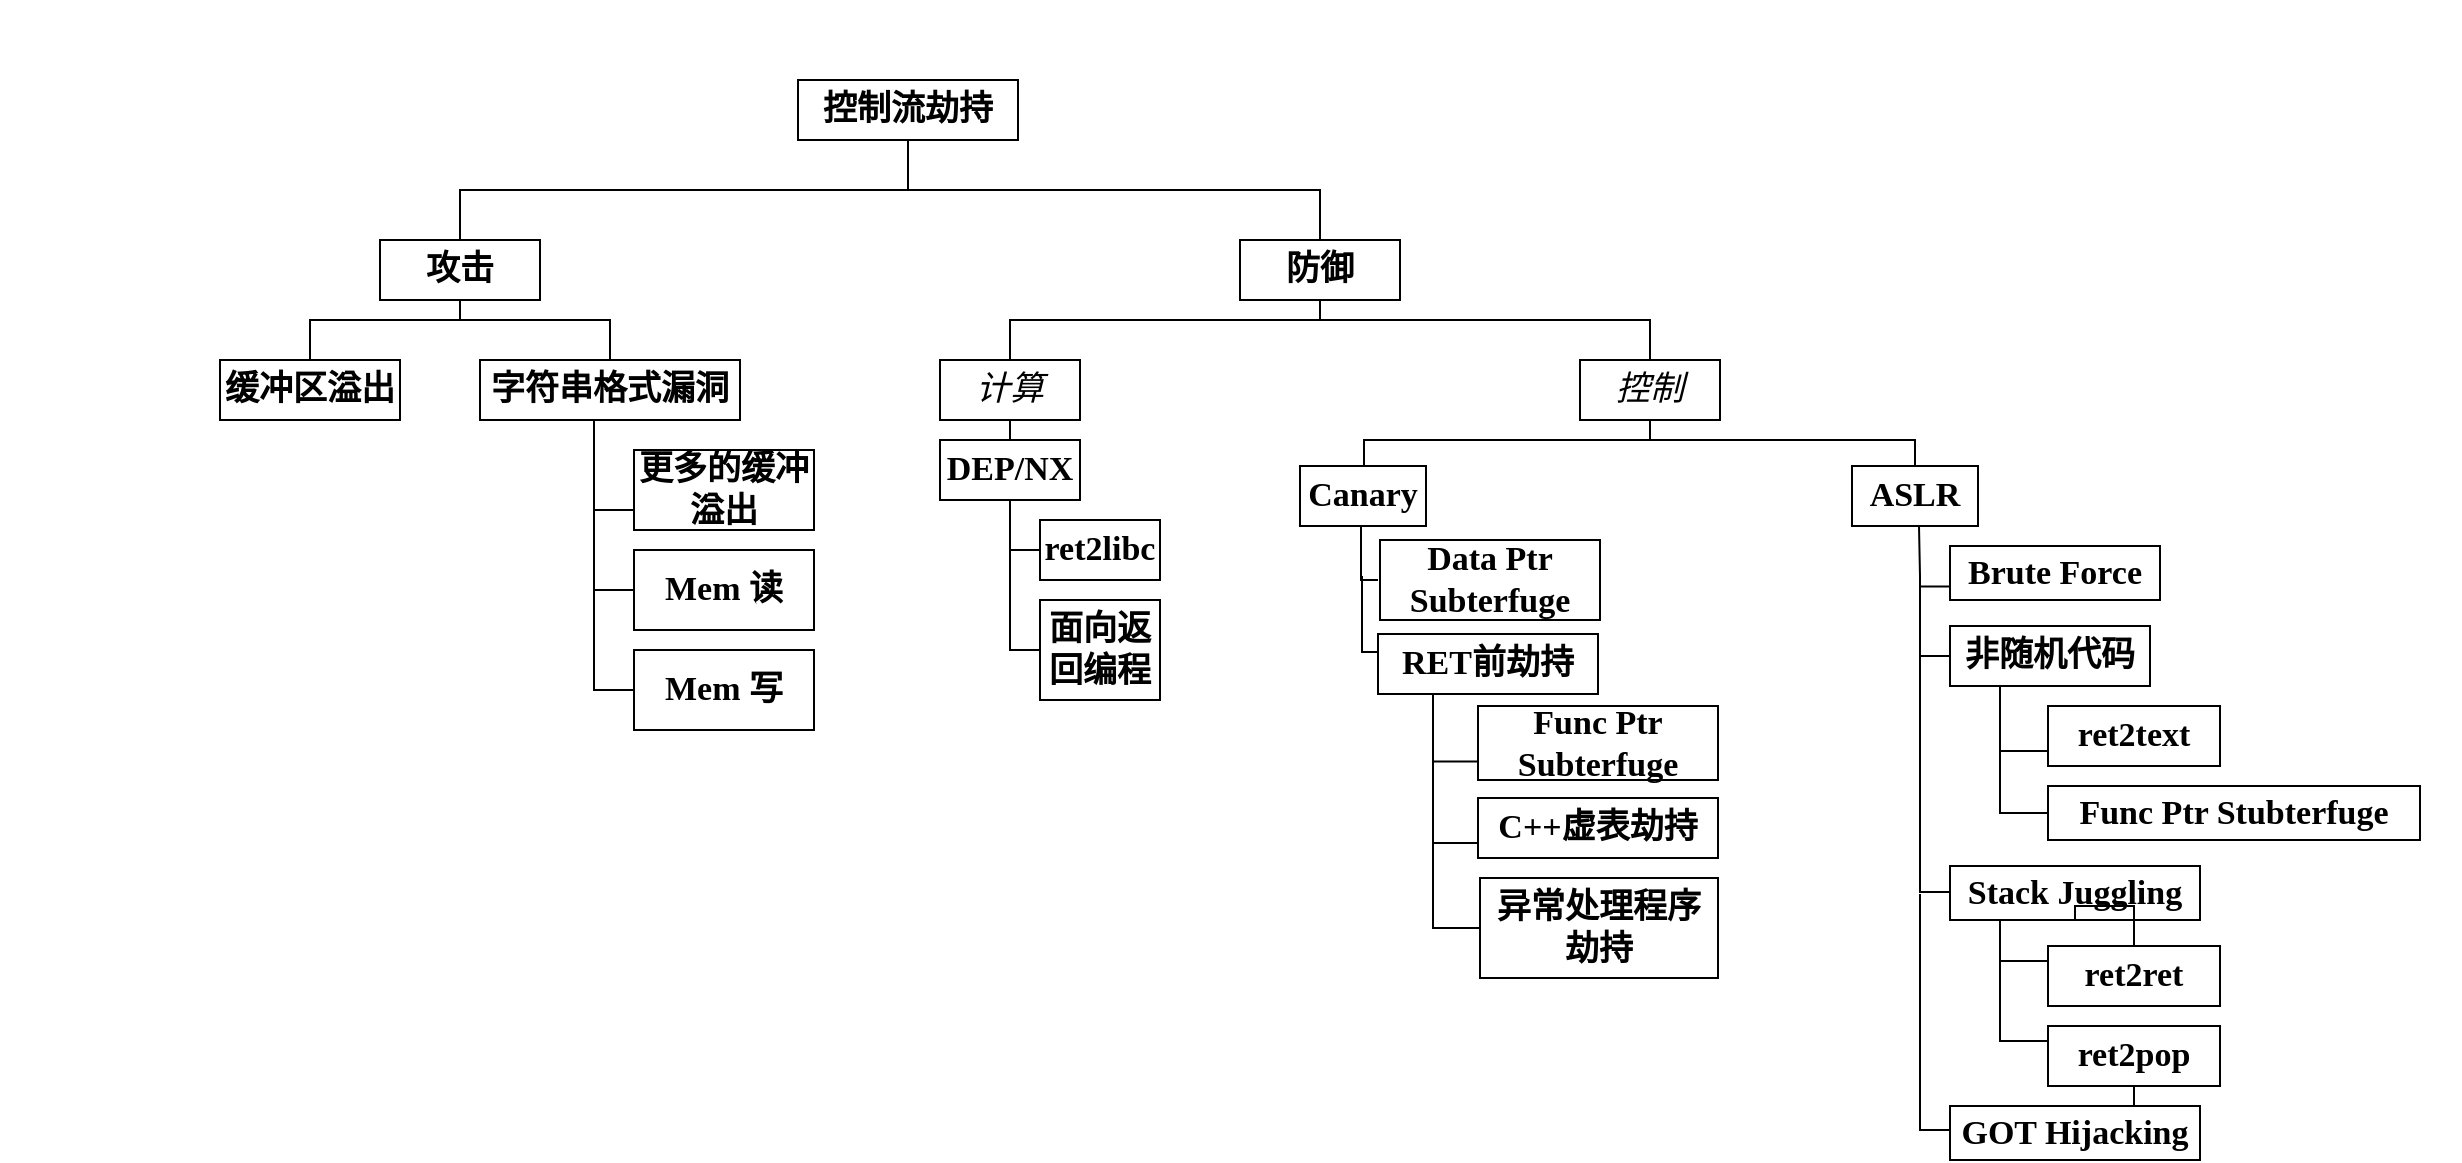<mxfile version="20.8.1" type="github">
  <diagram id="CP2UBLqQbOKlllwKMOti" name="第 1 页">
    <mxGraphModel dx="2048" dy="775" grid="1" gridSize="10" guides="1" tooltips="1" connect="1" arrows="1" fold="1" page="1" pageScale="1" pageWidth="827" pageHeight="1169" math="0" shadow="0">
      <root>
        <mxCell id="0" />
        <mxCell id="1" parent="0" />
        <mxCell id="eXd2QLBXafdUYo9oBJti-40" style="edgeStyle=orthogonalEdgeStyle;rounded=0;orthogonalLoop=1;jettySize=auto;html=1;exitX=0.5;exitY=1;exitDx=0;exitDy=0;entryX=0.5;entryY=0;entryDx=0;entryDy=0;fontFamily=Times New Roman;fontSize=17;strokeColor=default;endArrow=none;endFill=0;" edge="1" parent="1" source="eXd2QLBXafdUYo9oBJti-1" target="eXd2QLBXafdUYo9oBJti-2">
          <mxGeometry relative="1" as="geometry" />
        </mxCell>
        <mxCell id="eXd2QLBXafdUYo9oBJti-44" style="edgeStyle=orthogonalEdgeStyle;rounded=0;orthogonalLoop=1;jettySize=auto;html=1;exitX=0.5;exitY=1;exitDx=0;exitDy=0;strokeColor=default;fontFamily=Times New Roman;fontSize=17;endArrow=none;endFill=0;" edge="1" parent="1" source="eXd2QLBXafdUYo9oBJti-1" target="eXd2QLBXafdUYo9oBJti-3">
          <mxGeometry relative="1" as="geometry" />
        </mxCell>
        <mxCell id="eXd2QLBXafdUYo9oBJti-1" value="&lt;p&gt;&lt;font face=&quot;Times New Roman&quot; style=&quot;font-size: 17px;&quot;&gt;&lt;b&gt;控制流劫持&lt;/b&gt;&lt;/font&gt;&lt;/p&gt;" style="rounded=0;whiteSpace=wrap;html=1;" vertex="1" parent="1">
          <mxGeometry x="359" y="90" width="110" height="30" as="geometry" />
        </mxCell>
        <mxCell id="eXd2QLBXafdUYo9oBJti-52" style="edgeStyle=orthogonalEdgeStyle;rounded=0;orthogonalLoop=1;jettySize=auto;html=1;exitX=0.5;exitY=1;exitDx=0;exitDy=0;entryX=0.5;entryY=0;entryDx=0;entryDy=0;strokeColor=default;fontFamily=Times New Roman;fontSize=17;endArrow=none;endFill=0;" edge="1" parent="1" source="eXd2QLBXafdUYo9oBJti-2" target="eXd2QLBXafdUYo9oBJti-5">
          <mxGeometry relative="1" as="geometry">
            <Array as="points">
              <mxPoint x="190" y="210" />
              <mxPoint x="115" y="210" />
            </Array>
          </mxGeometry>
        </mxCell>
        <mxCell id="eXd2QLBXafdUYo9oBJti-53" style="edgeStyle=orthogonalEdgeStyle;rounded=0;orthogonalLoop=1;jettySize=auto;html=1;exitX=0.5;exitY=1;exitDx=0;exitDy=0;entryX=0.5;entryY=0;entryDx=0;entryDy=0;strokeColor=default;fontFamily=Times New Roman;fontSize=17;endArrow=none;endFill=0;" edge="1" parent="1" source="eXd2QLBXafdUYo9oBJti-2" target="eXd2QLBXafdUYo9oBJti-6">
          <mxGeometry relative="1" as="geometry">
            <Array as="points">
              <mxPoint x="190" y="210" />
              <mxPoint x="265" y="210" />
            </Array>
          </mxGeometry>
        </mxCell>
        <mxCell id="eXd2QLBXafdUYo9oBJti-2" value="&lt;b&gt;攻击&lt;/b&gt;" style="rounded=0;whiteSpace=wrap;html=1;fontFamily=Times New Roman;fontSize=17;" vertex="1" parent="1">
          <mxGeometry x="150" y="170" width="80" height="30" as="geometry" />
        </mxCell>
        <mxCell id="eXd2QLBXafdUYo9oBJti-45" style="edgeStyle=orthogonalEdgeStyle;rounded=0;orthogonalLoop=1;jettySize=auto;html=1;exitX=0.5;exitY=1;exitDx=0;exitDy=0;strokeColor=default;fontFamily=Times New Roman;fontSize=17;endArrow=none;endFill=0;" edge="1" parent="1" source="eXd2QLBXafdUYo9oBJti-3" target="eXd2QLBXafdUYo9oBJti-11">
          <mxGeometry relative="1" as="geometry">
            <Array as="points">
              <mxPoint x="620" y="210" />
              <mxPoint x="465" y="210" />
            </Array>
          </mxGeometry>
        </mxCell>
        <mxCell id="eXd2QLBXafdUYo9oBJti-46" style="edgeStyle=orthogonalEdgeStyle;rounded=0;orthogonalLoop=1;jettySize=auto;html=1;exitX=0.5;exitY=1;exitDx=0;exitDy=0;entryX=0.5;entryY=0;entryDx=0;entryDy=0;strokeColor=default;fontFamily=Times New Roman;fontSize=17;endArrow=none;endFill=0;" edge="1" parent="1" source="eXd2QLBXafdUYo9oBJti-3" target="eXd2QLBXafdUYo9oBJti-12">
          <mxGeometry relative="1" as="geometry">
            <Array as="points">
              <mxPoint x="620" y="210" />
              <mxPoint x="785" y="210" />
            </Array>
          </mxGeometry>
        </mxCell>
        <mxCell id="eXd2QLBXafdUYo9oBJti-3" value="&lt;b&gt;防御&lt;/b&gt;" style="rounded=0;whiteSpace=wrap;html=1;fontFamily=Times New Roman;fontSize=17;" vertex="1" parent="1">
          <mxGeometry x="580" y="170" width="80" height="30" as="geometry" />
        </mxCell>
        <mxCell id="eXd2QLBXafdUYo9oBJti-5" value="&lt;b&gt;缓冲区溢出&lt;/b&gt;" style="rounded=0;whiteSpace=wrap;html=1;fontFamily=Times New Roman;fontSize=17;" vertex="1" parent="1">
          <mxGeometry x="70" y="230" width="90" height="30" as="geometry" />
        </mxCell>
        <mxCell id="eXd2QLBXafdUYo9oBJti-94" style="edgeStyle=orthogonalEdgeStyle;rounded=0;orthogonalLoop=1;jettySize=auto;html=1;exitX=0.5;exitY=1;exitDx=0;exitDy=0;entryX=0;entryY=0.75;entryDx=0;entryDy=0;strokeColor=default;fontFamily=Times New Roman;fontSize=17;endArrow=none;endFill=0;" edge="1" parent="1" source="eXd2QLBXafdUYo9oBJti-6" target="eXd2QLBXafdUYo9oBJti-8">
          <mxGeometry relative="1" as="geometry">
            <Array as="points">
              <mxPoint x="257" y="260" />
              <mxPoint x="257" y="305" />
            </Array>
          </mxGeometry>
        </mxCell>
        <mxCell id="eXd2QLBXafdUYo9oBJti-95" style="edgeStyle=orthogonalEdgeStyle;rounded=0;orthogonalLoop=1;jettySize=auto;html=1;exitX=0.5;exitY=1;exitDx=0;exitDy=0;entryX=0;entryY=0.5;entryDx=0;entryDy=0;strokeColor=default;fontFamily=Times New Roman;fontSize=17;endArrow=none;endFill=0;" edge="1" parent="1" source="eXd2QLBXafdUYo9oBJti-6" target="eXd2QLBXafdUYo9oBJti-9">
          <mxGeometry relative="1" as="geometry">
            <Array as="points">
              <mxPoint x="257" y="260" />
              <mxPoint x="257" y="345" />
            </Array>
          </mxGeometry>
        </mxCell>
        <mxCell id="eXd2QLBXafdUYo9oBJti-96" style="edgeStyle=orthogonalEdgeStyle;rounded=0;orthogonalLoop=1;jettySize=auto;html=1;exitX=0.5;exitY=1;exitDx=0;exitDy=0;entryX=0;entryY=0.5;entryDx=0;entryDy=0;strokeColor=default;fontFamily=Times New Roman;fontSize=17;endArrow=none;endFill=0;" edge="1" parent="1" source="eXd2QLBXafdUYo9oBJti-6" target="eXd2QLBXafdUYo9oBJti-10">
          <mxGeometry relative="1" as="geometry">
            <Array as="points">
              <mxPoint x="257" y="260" />
              <mxPoint x="257" y="395" />
            </Array>
          </mxGeometry>
        </mxCell>
        <mxCell id="eXd2QLBXafdUYo9oBJti-6" value="&lt;b&gt;字符串格式漏洞&lt;/b&gt;" style="rounded=0;whiteSpace=wrap;html=1;fontFamily=Times New Roman;fontSize=17;" vertex="1" parent="1">
          <mxGeometry x="200" y="230" width="130" height="30" as="geometry" />
        </mxCell>
        <mxCell id="eXd2QLBXafdUYo9oBJti-8" value="&lt;b&gt;更多的缓冲溢出&lt;/b&gt;" style="rounded=0;whiteSpace=wrap;html=1;fontFamily=Times New Roman;fontSize=17;" vertex="1" parent="1">
          <mxGeometry x="277" y="275" width="90" height="40" as="geometry" />
        </mxCell>
        <mxCell id="eXd2QLBXafdUYo9oBJti-9" value="&lt;b&gt;Mem 读&lt;/b&gt;" style="rounded=0;whiteSpace=wrap;html=1;fontFamily=Times New Roman;fontSize=17;" vertex="1" parent="1">
          <mxGeometry x="277" y="325" width="90" height="40" as="geometry" />
        </mxCell>
        <mxCell id="eXd2QLBXafdUYo9oBJti-10" value="&lt;b&gt;Mem 写&lt;/b&gt;" style="rounded=0;whiteSpace=wrap;html=1;fontFamily=Times New Roman;fontSize=17;" vertex="1" parent="1">
          <mxGeometry x="277" y="375" width="90" height="40" as="geometry" />
        </mxCell>
        <mxCell id="eXd2QLBXafdUYo9oBJti-47" style="edgeStyle=orthogonalEdgeStyle;rounded=0;orthogonalLoop=1;jettySize=auto;html=1;exitX=0.5;exitY=1;exitDx=0;exitDy=0;entryX=0.5;entryY=0;entryDx=0;entryDy=0;strokeColor=default;fontFamily=Times New Roman;fontSize=17;endArrow=none;endFill=0;" edge="1" parent="1" source="eXd2QLBXafdUYo9oBJti-11" target="eXd2QLBXafdUYo9oBJti-13">
          <mxGeometry relative="1" as="geometry" />
        </mxCell>
        <mxCell id="eXd2QLBXafdUYo9oBJti-11" value="&lt;i&gt;计算&lt;/i&gt;" style="rounded=0;whiteSpace=wrap;html=1;fontFamily=Times New Roman;fontSize=17;" vertex="1" parent="1">
          <mxGeometry x="430" y="230" width="70" height="30" as="geometry" />
        </mxCell>
        <mxCell id="eXd2QLBXafdUYo9oBJti-55" style="edgeStyle=orthogonalEdgeStyle;rounded=0;orthogonalLoop=1;jettySize=auto;html=1;exitX=0.5;exitY=1;exitDx=0;exitDy=0;strokeColor=default;fontFamily=Times New Roman;fontSize=17;endArrow=none;endFill=0;" edge="1" parent="1" source="eXd2QLBXafdUYo9oBJti-12" target="eXd2QLBXafdUYo9oBJti-16">
          <mxGeometry relative="1" as="geometry">
            <Array as="points">
              <mxPoint x="785" y="270" />
              <mxPoint x="642" y="270" />
            </Array>
          </mxGeometry>
        </mxCell>
        <mxCell id="eXd2QLBXafdUYo9oBJti-56" style="edgeStyle=orthogonalEdgeStyle;rounded=0;orthogonalLoop=1;jettySize=auto;html=1;exitX=0.5;exitY=1;exitDx=0;exitDy=0;entryX=0.5;entryY=0;entryDx=0;entryDy=0;strokeColor=default;fontFamily=Times New Roman;fontSize=17;endArrow=none;endFill=0;" edge="1" parent="1" source="eXd2QLBXafdUYo9oBJti-12" target="eXd2QLBXafdUYo9oBJti-15">
          <mxGeometry relative="1" as="geometry">
            <Array as="points">
              <mxPoint x="785" y="270" />
              <mxPoint x="918" y="270" />
            </Array>
          </mxGeometry>
        </mxCell>
        <mxCell id="eXd2QLBXafdUYo9oBJti-12" value="&lt;i&gt;控制&lt;/i&gt;" style="rounded=0;whiteSpace=wrap;html=1;fontFamily=Times New Roman;fontSize=17;" vertex="1" parent="1">
          <mxGeometry x="750" y="230" width="70" height="30" as="geometry" />
        </mxCell>
        <mxCell id="eXd2QLBXafdUYo9oBJti-92" style="edgeStyle=orthogonalEdgeStyle;rounded=0;orthogonalLoop=1;jettySize=auto;html=1;exitX=0.25;exitY=1;exitDx=0;exitDy=0;entryX=0;entryY=0.5;entryDx=0;entryDy=0;strokeColor=default;fontFamily=Times New Roman;fontSize=17;endArrow=none;endFill=0;" edge="1" parent="1" source="eXd2QLBXafdUYo9oBJti-13" target="eXd2QLBXafdUYo9oBJti-17">
          <mxGeometry relative="1" as="geometry">
            <Array as="points">
              <mxPoint x="465" y="300" />
              <mxPoint x="465" y="325" />
            </Array>
          </mxGeometry>
        </mxCell>
        <mxCell id="eXd2QLBXafdUYo9oBJti-93" style="edgeStyle=orthogonalEdgeStyle;rounded=0;orthogonalLoop=1;jettySize=auto;html=1;exitX=0.5;exitY=1;exitDx=0;exitDy=0;entryX=0;entryY=0.5;entryDx=0;entryDy=0;strokeColor=default;fontFamily=Times New Roman;fontSize=17;endArrow=none;endFill=0;" edge="1" parent="1" source="eXd2QLBXafdUYo9oBJti-13" target="eXd2QLBXafdUYo9oBJti-18">
          <mxGeometry relative="1" as="geometry">
            <Array as="points">
              <mxPoint x="465" y="375" />
            </Array>
          </mxGeometry>
        </mxCell>
        <mxCell id="eXd2QLBXafdUYo9oBJti-13" value="&lt;b&gt;DEP/NX&lt;/b&gt;" style="rounded=0;whiteSpace=wrap;html=1;fontFamily=Times New Roman;fontSize=17;" vertex="1" parent="1">
          <mxGeometry x="430" y="270" width="70" height="30" as="geometry" />
        </mxCell>
        <mxCell id="eXd2QLBXafdUYo9oBJti-15" value="&lt;b&gt;ASLR&lt;/b&gt;" style="rounded=0;whiteSpace=wrap;html=1;fontFamily=Times New Roman;fontSize=17;" vertex="1" parent="1">
          <mxGeometry x="886" y="283" width="63" height="30" as="geometry" />
        </mxCell>
        <mxCell id="eXd2QLBXafdUYo9oBJti-16" value="&lt;b&gt;Canary&lt;/b&gt;" style="rounded=0;whiteSpace=wrap;html=1;fontFamily=Times New Roman;fontSize=17;" vertex="1" parent="1">
          <mxGeometry x="610" y="283" width="63" height="30" as="geometry" />
        </mxCell>
        <mxCell id="eXd2QLBXafdUYo9oBJti-17" value="&lt;b&gt;ret2libc&lt;/b&gt;" style="rounded=0;whiteSpace=wrap;html=1;fontFamily=Times New Roman;fontSize=17;" vertex="1" parent="1">
          <mxGeometry x="480" y="310" width="60" height="30" as="geometry" />
        </mxCell>
        <mxCell id="eXd2QLBXafdUYo9oBJti-18" value="&lt;b&gt;面向返回编程&lt;/b&gt;" style="rounded=0;whiteSpace=wrap;html=1;fontFamily=Times New Roman;fontSize=17;" vertex="1" parent="1">
          <mxGeometry x="480" y="350" width="60" height="50" as="geometry" />
        </mxCell>
        <mxCell id="eXd2QLBXafdUYo9oBJti-58" style="edgeStyle=orthogonalEdgeStyle;rounded=0;orthogonalLoop=1;jettySize=auto;html=1;exitX=0;exitY=0.5;exitDx=0;exitDy=0;strokeColor=default;fontFamily=Times New Roman;fontSize=17;endArrow=none;endFill=0;" edge="1" parent="1">
          <mxGeometry relative="1" as="geometry">
            <mxPoint x="641" y="338" as="targetPoint" />
            <mxPoint x="650" y="376" as="sourcePoint" />
            <Array as="points">
              <mxPoint x="641" y="376" />
            </Array>
          </mxGeometry>
        </mxCell>
        <mxCell id="eXd2QLBXafdUYo9oBJti-88" style="edgeStyle=orthogonalEdgeStyle;rounded=0;orthogonalLoop=1;jettySize=auto;html=1;exitX=0.25;exitY=1;exitDx=0;exitDy=0;entryX=0;entryY=0.75;entryDx=0;entryDy=0;strokeColor=default;fontFamily=Times New Roman;fontSize=17;endArrow=none;endFill=0;" edge="1" parent="1" source="eXd2QLBXafdUYo9oBJti-22" target="eXd2QLBXafdUYo9oBJti-23">
          <mxGeometry relative="1" as="geometry" />
        </mxCell>
        <mxCell id="eXd2QLBXafdUYo9oBJti-89" style="edgeStyle=orthogonalEdgeStyle;rounded=0;orthogonalLoop=1;jettySize=auto;html=1;exitX=0.25;exitY=1;exitDx=0;exitDy=0;entryX=0;entryY=0.75;entryDx=0;entryDy=0;strokeColor=default;fontFamily=Times New Roman;fontSize=17;endArrow=none;endFill=0;" edge="1" parent="1" source="eXd2QLBXafdUYo9oBJti-22" target="eXd2QLBXafdUYo9oBJti-24">
          <mxGeometry relative="1" as="geometry" />
        </mxCell>
        <mxCell id="eXd2QLBXafdUYo9oBJti-90" style="edgeStyle=orthogonalEdgeStyle;rounded=0;orthogonalLoop=1;jettySize=auto;html=1;exitX=0.25;exitY=1;exitDx=0;exitDy=0;entryX=0;entryY=0.5;entryDx=0;entryDy=0;strokeColor=default;fontFamily=Times New Roman;fontSize=17;endArrow=none;endFill=0;" edge="1" parent="1" source="eXd2QLBXafdUYo9oBJti-22" target="eXd2QLBXafdUYo9oBJti-25">
          <mxGeometry relative="1" as="geometry" />
        </mxCell>
        <mxCell id="eXd2QLBXafdUYo9oBJti-22" value="&lt;b&gt;RET前劫持&lt;/b&gt;" style="rounded=0;whiteSpace=wrap;html=1;fontFamily=Times New Roman;fontSize=17;" vertex="1" parent="1">
          <mxGeometry x="649" y="367" width="110" height="30" as="geometry" />
        </mxCell>
        <mxCell id="eXd2QLBXafdUYo9oBJti-23" value="&lt;b&gt;Func Ptr Subterfuge&lt;/b&gt;" style="rounded=0;whiteSpace=wrap;html=1;fontFamily=Times New Roman;fontSize=17;" vertex="1" parent="1">
          <mxGeometry x="699" y="403" width="120" height="37" as="geometry" />
        </mxCell>
        <mxCell id="eXd2QLBXafdUYo9oBJti-24" value="&lt;b&gt;C++虚表劫持&lt;/b&gt;" style="rounded=0;whiteSpace=wrap;html=1;fontFamily=Times New Roman;fontSize=17;" vertex="1" parent="1">
          <mxGeometry x="699" y="449" width="120" height="30" as="geometry" />
        </mxCell>
        <mxCell id="eXd2QLBXafdUYo9oBJti-25" value="&lt;b&gt;异常处理程序劫持&lt;/b&gt;" style="rounded=0;whiteSpace=wrap;html=1;fontFamily=Times New Roman;fontSize=17;" vertex="1" parent="1">
          <mxGeometry x="700" y="489" width="119" height="50" as="geometry" />
        </mxCell>
        <mxCell id="eXd2QLBXafdUYo9oBJti-65" style="edgeStyle=orthogonalEdgeStyle;rounded=0;orthogonalLoop=1;jettySize=auto;html=1;exitX=0;exitY=0.75;exitDx=0;exitDy=0;strokeColor=default;fontFamily=Times New Roman;fontSize=17;endArrow=none;endFill=0;" edge="1" parent="1" source="eXd2QLBXafdUYo9oBJti-26">
          <mxGeometry relative="1" as="geometry">
            <mxPoint x="920" y="346" as="targetPoint" />
          </mxGeometry>
        </mxCell>
        <mxCell id="eXd2QLBXafdUYo9oBJti-26" value="&lt;b&gt;Brute Force&lt;/b&gt;" style="rounded=0;whiteSpace=wrap;html=1;fontFamily=Times New Roman;fontSize=17;" vertex="1" parent="1">
          <mxGeometry x="935" y="323" width="105" height="27" as="geometry" />
        </mxCell>
        <mxCell id="eXd2QLBXafdUYo9oBJti-63" style="edgeStyle=orthogonalEdgeStyle;rounded=0;orthogonalLoop=1;jettySize=auto;html=1;exitX=0;exitY=0.5;exitDx=0;exitDy=0;entryX=0.5;entryY=1;entryDx=0;entryDy=0;strokeColor=default;fontFamily=Times New Roman;fontSize=17;endArrow=none;endFill=0;" edge="1" parent="1">
          <mxGeometry relative="1" as="geometry">
            <mxPoint x="937" y="378" as="sourcePoint" />
            <mxPoint x="919.5" y="313" as="targetPoint" />
            <Array as="points">
              <mxPoint x="920" y="378" />
              <mxPoint x="920" y="338" />
            </Array>
          </mxGeometry>
        </mxCell>
        <mxCell id="eXd2QLBXafdUYo9oBJti-97" style="edgeStyle=orthogonalEdgeStyle;rounded=0;orthogonalLoop=1;jettySize=auto;html=1;exitX=0.25;exitY=1;exitDx=0;exitDy=0;entryX=0;entryY=0.75;entryDx=0;entryDy=0;strokeColor=default;fontFamily=Times New Roman;fontSize=17;endArrow=none;endFill=0;" edge="1" parent="1" source="eXd2QLBXafdUYo9oBJti-27" target="eXd2QLBXafdUYo9oBJti-28">
          <mxGeometry relative="1" as="geometry" />
        </mxCell>
        <mxCell id="eXd2QLBXafdUYo9oBJti-98" style="edgeStyle=orthogonalEdgeStyle;rounded=0;orthogonalLoop=1;jettySize=auto;html=1;exitX=0.25;exitY=1;exitDx=0;exitDy=0;entryX=0;entryY=0.5;entryDx=0;entryDy=0;strokeColor=default;fontFamily=Times New Roman;fontSize=17;endArrow=none;endFill=0;" edge="1" parent="1" source="eXd2QLBXafdUYo9oBJti-27" target="eXd2QLBXafdUYo9oBJti-29">
          <mxGeometry relative="1" as="geometry" />
        </mxCell>
        <mxCell id="eXd2QLBXafdUYo9oBJti-27" value="&lt;b&gt;非随机代码&lt;/b&gt;" style="rounded=0;whiteSpace=wrap;html=1;fontFamily=Times New Roman;fontSize=17;" vertex="1" parent="1">
          <mxGeometry x="935" y="363" width="100" height="30" as="geometry" />
        </mxCell>
        <mxCell id="eXd2QLBXafdUYo9oBJti-28" value="&lt;b&gt;ret2text&lt;/b&gt;" style="rounded=0;whiteSpace=wrap;html=1;fontFamily=Times New Roman;fontSize=17;" vertex="1" parent="1">
          <mxGeometry x="984" y="403" width="86" height="30" as="geometry" />
        </mxCell>
        <mxCell id="eXd2QLBXafdUYo9oBJti-29" value="&lt;b&gt;Func Ptr Stubterfuge&lt;/b&gt;" style="rounded=0;whiteSpace=wrap;html=1;fontFamily=Times New Roman;fontSize=17;" vertex="1" parent="1">
          <mxGeometry x="984" y="443" width="186" height="27" as="geometry" />
        </mxCell>
        <mxCell id="eXd2QLBXafdUYo9oBJti-61" style="edgeStyle=orthogonalEdgeStyle;rounded=0;orthogonalLoop=1;jettySize=auto;html=1;exitX=0;exitY=0.5;exitDx=0;exitDy=0;strokeColor=default;fontFamily=Times New Roman;fontSize=17;endArrow=none;endFill=0;" edge="1" parent="1">
          <mxGeometry relative="1" as="geometry">
            <mxPoint x="920" y="378" as="targetPoint" />
            <mxPoint x="935" y="496" as="sourcePoint" />
            <Array as="points">
              <mxPoint x="920" y="496" />
            </Array>
          </mxGeometry>
        </mxCell>
        <mxCell id="eXd2QLBXafdUYo9oBJti-84" style="edgeStyle=orthogonalEdgeStyle;rounded=0;orthogonalLoop=1;jettySize=auto;html=1;exitX=0.25;exitY=1;exitDx=0;exitDy=0;entryX=0;entryY=0.25;entryDx=0;entryDy=0;strokeColor=default;fontFamily=Times New Roman;fontSize=17;endArrow=none;endFill=0;" edge="1" parent="1" source="eXd2QLBXafdUYo9oBJti-30" target="eXd2QLBXafdUYo9oBJti-32">
          <mxGeometry relative="1" as="geometry">
            <Array as="points">
              <mxPoint x="960" y="510" />
              <mxPoint x="960" y="571" />
            </Array>
          </mxGeometry>
        </mxCell>
        <mxCell id="eXd2QLBXafdUYo9oBJti-30" value="&lt;b&gt;Stack Juggling&lt;/b&gt;" style="rounded=0;whiteSpace=wrap;html=1;fontFamily=Times New Roman;fontSize=17;" vertex="1" parent="1">
          <mxGeometry x="935" y="483" width="125" height="27" as="geometry" />
        </mxCell>
        <mxCell id="eXd2QLBXafdUYo9oBJti-87" style="edgeStyle=orthogonalEdgeStyle;rounded=0;orthogonalLoop=1;jettySize=auto;html=1;exitX=0;exitY=0.25;exitDx=0;exitDy=0;strokeColor=default;fontFamily=Times New Roman;fontSize=17;endArrow=none;endFill=0;" edge="1" parent="1" source="eXd2QLBXafdUYo9oBJti-31">
          <mxGeometry relative="1" as="geometry">
            <mxPoint x="960" y="520" as="targetPoint" />
          </mxGeometry>
        </mxCell>
        <mxCell id="eXd2QLBXafdUYo9oBJti-99" value="" style="edgeStyle=orthogonalEdgeStyle;rounded=0;orthogonalLoop=1;jettySize=auto;html=1;strokeColor=default;fontFamily=Times New Roman;fontSize=17;endArrow=none;endFill=0;" edge="1" parent="1" source="eXd2QLBXafdUYo9oBJti-31" target="eXd2QLBXafdUYo9oBJti-30">
          <mxGeometry relative="1" as="geometry" />
        </mxCell>
        <mxCell id="eXd2QLBXafdUYo9oBJti-31" value="&lt;b&gt;ret2ret&lt;/b&gt;" style="rounded=0;whiteSpace=wrap;html=1;fontFamily=Times New Roman;fontSize=17;" vertex="1" parent="1">
          <mxGeometry x="984" y="523" width="86" height="30" as="geometry" />
        </mxCell>
        <mxCell id="eXd2QLBXafdUYo9oBJti-85" value="" style="edgeStyle=orthogonalEdgeStyle;rounded=0;orthogonalLoop=1;jettySize=auto;html=1;strokeColor=default;fontFamily=Times New Roman;fontSize=17;endArrow=none;endFill=0;" edge="1" parent="1" source="eXd2QLBXafdUYo9oBJti-32" target="eXd2QLBXafdUYo9oBJti-34">
          <mxGeometry relative="1" as="geometry" />
        </mxCell>
        <mxCell id="eXd2QLBXafdUYo9oBJti-32" value="&lt;b&gt;ret2pop&lt;/b&gt;" style="rounded=0;whiteSpace=wrap;html=1;fontFamily=Times New Roman;fontSize=17;" vertex="1" parent="1">
          <mxGeometry x="984" y="563" width="86" height="30" as="geometry" />
        </mxCell>
        <mxCell id="eXd2QLBXafdUYo9oBJti-62" style="edgeStyle=orthogonalEdgeStyle;rounded=0;orthogonalLoop=1;jettySize=auto;html=1;exitX=0;exitY=0.5;exitDx=0;exitDy=0;strokeColor=default;fontFamily=Times New Roman;fontSize=17;endArrow=none;endFill=0;" edge="1" parent="1">
          <mxGeometry relative="1" as="geometry">
            <mxPoint x="920" y="497" as="targetPoint" />
            <mxPoint x="935" y="615" as="sourcePoint" />
            <Array as="points">
              <mxPoint x="920" y="615" />
            </Array>
          </mxGeometry>
        </mxCell>
        <mxCell id="eXd2QLBXafdUYo9oBJti-34" value="&lt;b&gt;GOT Hijacking&lt;/b&gt;" style="rounded=0;whiteSpace=wrap;html=1;fontFamily=Times New Roman;fontSize=17;" vertex="1" parent="1">
          <mxGeometry x="935" y="603" width="125" height="27" as="geometry" />
        </mxCell>
        <mxCell id="eXd2QLBXafdUYo9oBJti-57" style="edgeStyle=orthogonalEdgeStyle;rounded=0;orthogonalLoop=1;jettySize=auto;html=1;exitX=0;exitY=0.5;exitDx=0;exitDy=0;entryX=0.5;entryY=1;entryDx=0;entryDy=0;strokeColor=default;fontFamily=Times New Roman;fontSize=17;endArrow=none;endFill=0;" edge="1" parent="1">
          <mxGeometry relative="1" as="geometry">
            <mxPoint x="649" y="340" as="sourcePoint" />
            <mxPoint x="640.5" y="313" as="targetPoint" />
          </mxGeometry>
        </mxCell>
        <mxCell id="eXd2QLBXafdUYo9oBJti-37" value="&lt;b&gt;Data Ptr Subterfuge&lt;/b&gt;" style="rounded=0;whiteSpace=wrap;html=1;fontFamily=Times New Roman;fontSize=17;" vertex="1" parent="1">
          <mxGeometry x="650" y="320" width="110" height="40" as="geometry" />
        </mxCell>
        <mxCell id="eXd2QLBXafdUYo9oBJti-81" value="" style="rounded=0;whiteSpace=wrap;html=1;fontFamily=Times New Roman;fontSize=17;strokeColor=none;" vertex="1" parent="1">
          <mxGeometry x="-40" y="50" width="120" height="60" as="geometry" />
        </mxCell>
        <mxCell id="eXd2QLBXafdUYo9oBJti-82" value="" style="rounded=0;whiteSpace=wrap;html=1;fontFamily=Times New Roman;fontSize=17;strokeColor=none;" vertex="1" parent="1">
          <mxGeometry x="1070" y="60" width="120" height="60" as="geometry" />
        </mxCell>
      </root>
    </mxGraphModel>
  </diagram>
</mxfile>
